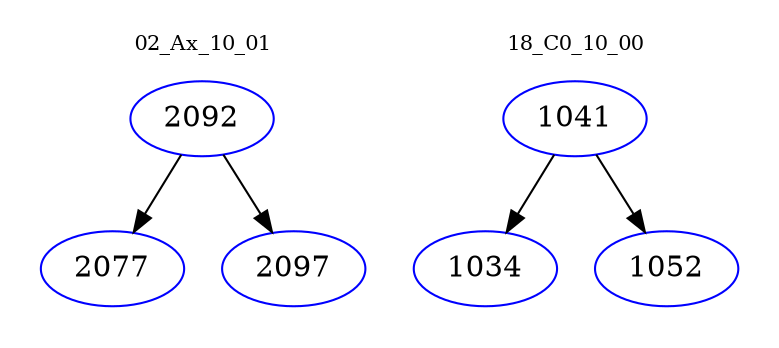 digraph{
subgraph cluster_0 {
color = white
label = "02_Ax_10_01";
fontsize=10;
T0_2092 [label="2092", color="blue"]
T0_2092 -> T0_2077 [color="black"]
T0_2077 [label="2077", color="blue"]
T0_2092 -> T0_2097 [color="black"]
T0_2097 [label="2097", color="blue"]
}
subgraph cluster_1 {
color = white
label = "18_C0_10_00";
fontsize=10;
T1_1041 [label="1041", color="blue"]
T1_1041 -> T1_1034 [color="black"]
T1_1034 [label="1034", color="blue"]
T1_1041 -> T1_1052 [color="black"]
T1_1052 [label="1052", color="blue"]
}
}
